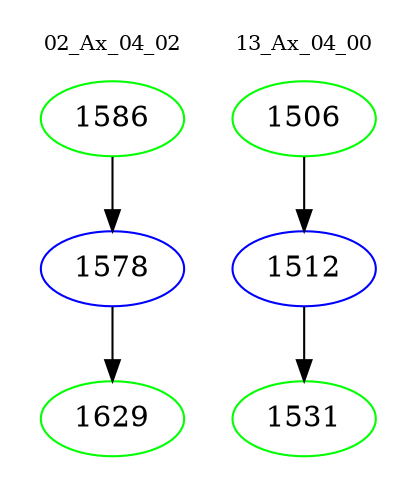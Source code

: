 digraph{
subgraph cluster_0 {
color = white
label = "02_Ax_04_02";
fontsize=10;
T0_1586 [label="1586", color="green"]
T0_1586 -> T0_1578 [color="black"]
T0_1578 [label="1578", color="blue"]
T0_1578 -> T0_1629 [color="black"]
T0_1629 [label="1629", color="green"]
}
subgraph cluster_1 {
color = white
label = "13_Ax_04_00";
fontsize=10;
T1_1506 [label="1506", color="green"]
T1_1506 -> T1_1512 [color="black"]
T1_1512 [label="1512", color="blue"]
T1_1512 -> T1_1531 [color="black"]
T1_1531 [label="1531", color="green"]
}
}
